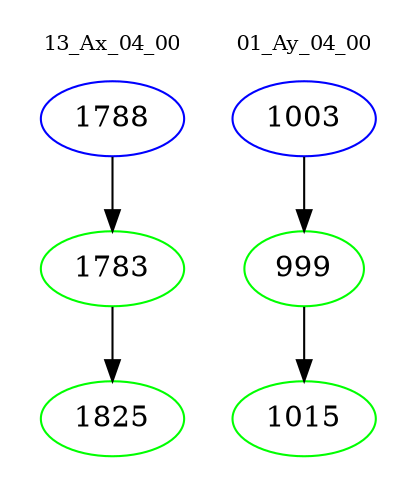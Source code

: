 digraph{
subgraph cluster_0 {
color = white
label = "13_Ax_04_00";
fontsize=10;
T0_1788 [label="1788", color="blue"]
T0_1788 -> T0_1783 [color="black"]
T0_1783 [label="1783", color="green"]
T0_1783 -> T0_1825 [color="black"]
T0_1825 [label="1825", color="green"]
}
subgraph cluster_1 {
color = white
label = "01_Ay_04_00";
fontsize=10;
T1_1003 [label="1003", color="blue"]
T1_1003 -> T1_999 [color="black"]
T1_999 [label="999", color="green"]
T1_999 -> T1_1015 [color="black"]
T1_1015 [label="1015", color="green"]
}
}
